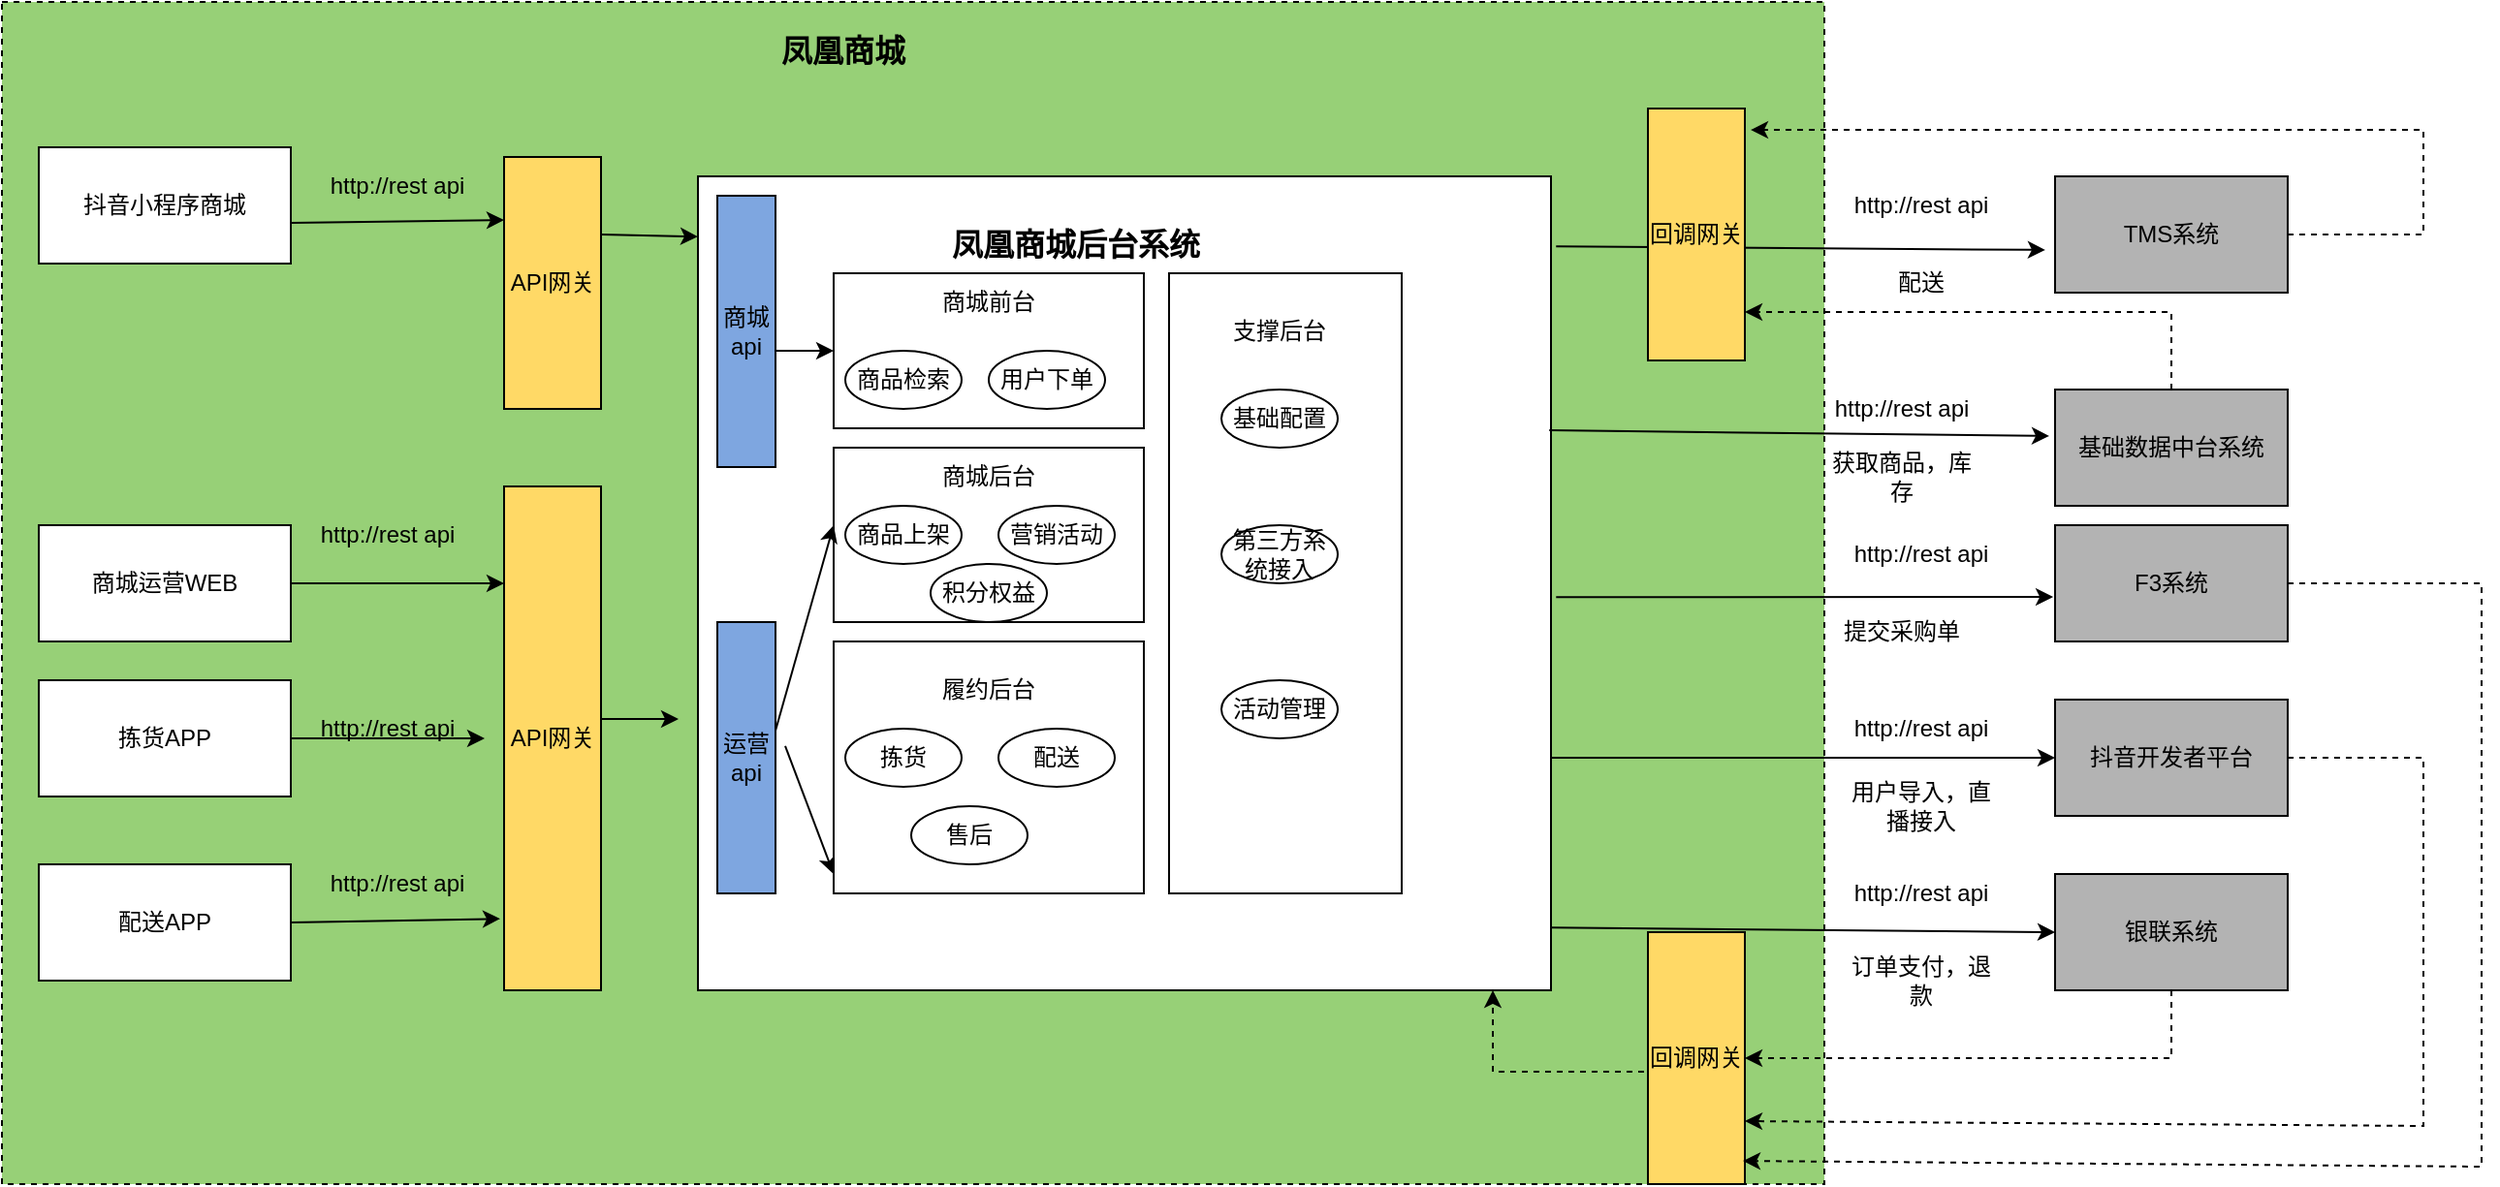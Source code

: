 <mxfile version="21.6.2" type="github">
  <diagram name="第 1 页" id="n1kHVQZ1q88pi1r-fSgN">
    <mxGraphModel dx="2261" dy="708" grid="1" gridSize="10" guides="1" tooltips="1" connect="1" arrows="1" fold="1" page="1" pageScale="1" pageWidth="827" pageHeight="1169" math="0" shadow="0">
      <root>
        <mxCell id="0" />
        <mxCell id="1" parent="0" />
        <mxCell id="NXXn3tRcf0M2-1tKFlyB-1" value="" style="rounded=0;whiteSpace=wrap;html=1;dashed=1;fillColor=#97D077;" parent="1" vertex="1">
          <mxGeometry x="-249" y="80" width="940" height="610" as="geometry" />
        </mxCell>
        <mxCell id="bpdRfm3bWkFXbnOVartd-1" value="" style="rounded=0;whiteSpace=wrap;html=1;" parent="1" vertex="1">
          <mxGeometry x="110" y="170" width="440" height="420" as="geometry" />
        </mxCell>
        <mxCell id="bpdRfm3bWkFXbnOVartd-2" value="TMS系统" style="rounded=0;whiteSpace=wrap;html=1;fillColor=#B3B3B3;" parent="1" vertex="1">
          <mxGeometry x="810" y="170" width="120" height="60" as="geometry" />
        </mxCell>
        <mxCell id="bpdRfm3bWkFXbnOVartd-3" value="基础数据中台系统" style="rounded=0;whiteSpace=wrap;html=1;fillColor=#B3B3B3;" parent="1" vertex="1">
          <mxGeometry x="810" y="280" width="120" height="60" as="geometry" />
        </mxCell>
        <mxCell id="bpdRfm3bWkFXbnOVartd-4" value="F3系统" style="rounded=0;whiteSpace=wrap;html=1;fillColor=#B3B3B3;" parent="1" vertex="1">
          <mxGeometry x="810" y="350" width="120" height="60" as="geometry" />
        </mxCell>
        <mxCell id="bpdRfm3bWkFXbnOVartd-5" value="抖音开发者平台" style="rounded=0;whiteSpace=wrap;html=1;fillColor=#B3B3B3;" parent="1" vertex="1">
          <mxGeometry x="810" y="440" width="120" height="60" as="geometry" />
        </mxCell>
        <mxCell id="bpdRfm3bWkFXbnOVartd-6" value="抖音小程序商城" style="rounded=0;whiteSpace=wrap;html=1;" parent="1" vertex="1">
          <mxGeometry x="-230" y="155" width="130" height="60" as="geometry" />
        </mxCell>
        <mxCell id="bpdRfm3bWkFXbnOVartd-7" value="商城运营WEB" style="rounded=0;whiteSpace=wrap;html=1;" parent="1" vertex="1">
          <mxGeometry x="-230" y="350" width="130" height="60" as="geometry" />
        </mxCell>
        <mxCell id="bpdRfm3bWkFXbnOVartd-8" value="拣货APP" style="rounded=0;whiteSpace=wrap;html=1;" parent="1" vertex="1">
          <mxGeometry x="-230" y="430" width="130" height="60" as="geometry" />
        </mxCell>
        <mxCell id="bpdRfm3bWkFXbnOVartd-9" value="配送APP" style="rounded=0;whiteSpace=wrap;html=1;" parent="1" vertex="1">
          <mxGeometry x="-230" y="525" width="130" height="60" as="geometry" />
        </mxCell>
        <mxCell id="bpdRfm3bWkFXbnOVartd-12" value="API网关" style="rounded=0;whiteSpace=wrap;html=1;fillColor=#FFD966;" parent="1" vertex="1">
          <mxGeometry x="10" y="160" width="50" height="130" as="geometry" />
        </mxCell>
        <mxCell id="bpdRfm3bWkFXbnOVartd-14" value="&lt;span style=&quot;font-weight: normal;&quot;&gt;API网关&lt;/span&gt;" style="rounded=0;whiteSpace=wrap;html=1;fontStyle=1;fillColor=#FFD966;" parent="1" vertex="1">
          <mxGeometry x="10" y="330" width="50" height="260" as="geometry" />
        </mxCell>
        <mxCell id="bpdRfm3bWkFXbnOVartd-16" value="" style="rounded=0;whiteSpace=wrap;html=1;" parent="1" vertex="1">
          <mxGeometry x="353" y="220" width="120" height="320" as="geometry" />
        </mxCell>
        <mxCell id="bpdRfm3bWkFXbnOVartd-21" value="" style="rounded=0;whiteSpace=wrap;html=1;" parent="1" vertex="1">
          <mxGeometry x="180" y="220" width="160" height="80" as="geometry" />
        </mxCell>
        <mxCell id="bpdRfm3bWkFXbnOVartd-22" value="" style="rounded=0;whiteSpace=wrap;html=1;" parent="1" vertex="1">
          <mxGeometry x="180" y="310" width="160" height="90" as="geometry" />
        </mxCell>
        <mxCell id="bpdRfm3bWkFXbnOVartd-24" value="&lt;b&gt;&lt;font style=&quot;font-size: 16px;&quot;&gt;凤凰商城后台系统&lt;/font&gt;&lt;/b&gt;" style="text;html=1;strokeColor=none;fillColor=none;align=center;verticalAlign=middle;whiteSpace=wrap;rounded=0;" parent="1" vertex="1">
          <mxGeometry x="230" y="190" width="150" height="30" as="geometry" />
        </mxCell>
        <mxCell id="bpdRfm3bWkFXbnOVartd-25" value="" style="endArrow=classic;html=1;rounded=0;exitX=1;exitY=0.5;exitDx=0;exitDy=0;" parent="1" source="bpdRfm3bWkFXbnOVartd-7" edge="1">
          <mxGeometry width="50" height="50" relative="1" as="geometry">
            <mxPoint x="-30" y="200" as="sourcePoint" />
            <mxPoint x="10" y="380" as="targetPoint" />
          </mxGeometry>
        </mxCell>
        <mxCell id="bpdRfm3bWkFXbnOVartd-26" value="" style="endArrow=classic;html=1;rounded=0;entryX=0;entryY=0.074;entryDx=0;entryDy=0;entryPerimeter=0;" parent="1" target="bpdRfm3bWkFXbnOVartd-1" edge="1">
          <mxGeometry width="50" height="50" relative="1" as="geometry">
            <mxPoint x="60" y="200" as="sourcePoint" />
            <mxPoint x="110" y="150" as="targetPoint" />
          </mxGeometry>
        </mxCell>
        <mxCell id="bpdRfm3bWkFXbnOVartd-27" value="" style="endArrow=classic;html=1;rounded=0;exitX=1;exitY=0.65;exitDx=0;exitDy=0;exitPerimeter=0;entryX=0;entryY=0.25;entryDx=0;entryDy=0;" parent="1" source="bpdRfm3bWkFXbnOVartd-6" edge="1" target="bpdRfm3bWkFXbnOVartd-12">
          <mxGeometry width="50" height="50" relative="1" as="geometry">
            <mxPoint x="-30" y="370" as="sourcePoint" />
            <mxPoint y="370" as="targetPoint" />
          </mxGeometry>
        </mxCell>
        <mxCell id="bpdRfm3bWkFXbnOVartd-29" value="" style="endArrow=classic;html=1;rounded=0;exitX=1;exitY=0.5;exitDx=0;exitDy=0;" parent="1" source="bpdRfm3bWkFXbnOVartd-8" edge="1">
          <mxGeometry width="50" height="50" relative="1" as="geometry">
            <mxPoint x="-20" y="380" as="sourcePoint" />
            <mxPoint y="460" as="targetPoint" />
          </mxGeometry>
        </mxCell>
        <mxCell id="bpdRfm3bWkFXbnOVartd-30" value="" style="endArrow=classic;html=1;rounded=0;entryX=-0.04;entryY=0.858;entryDx=0;entryDy=0;entryPerimeter=0;exitX=1;exitY=0.5;exitDx=0;exitDy=0;" parent="1" source="bpdRfm3bWkFXbnOVartd-9" target="bpdRfm3bWkFXbnOVartd-14" edge="1">
          <mxGeometry width="50" height="50" relative="1" as="geometry">
            <mxPoint x="-20" y="380" as="sourcePoint" />
            <mxPoint x="10" y="380" as="targetPoint" />
          </mxGeometry>
        </mxCell>
        <mxCell id="bpdRfm3bWkFXbnOVartd-31" value="" style="endArrow=classic;html=1;rounded=0;" parent="1" edge="1">
          <mxGeometry width="50" height="50" relative="1" as="geometry">
            <mxPoint x="60" y="450" as="sourcePoint" />
            <mxPoint x="100" y="450" as="targetPoint" />
          </mxGeometry>
        </mxCell>
        <mxCell id="bpdRfm3bWkFXbnOVartd-32" value="" style="endArrow=classic;html=1;rounded=0;entryX=-0.042;entryY=0.633;entryDx=0;entryDy=0;entryPerimeter=0;exitX=1.006;exitY=0.086;exitDx=0;exitDy=0;exitPerimeter=0;" parent="1" target="bpdRfm3bWkFXbnOVartd-2" edge="1" source="bpdRfm3bWkFXbnOVartd-1">
          <mxGeometry width="50" height="50" relative="1" as="geometry">
            <mxPoint x="650" y="210" as="sourcePoint" />
            <mxPoint x="700" y="210" as="targetPoint" />
          </mxGeometry>
        </mxCell>
        <mxCell id="bpdRfm3bWkFXbnOVartd-33" value="银联系统" style="rounded=0;whiteSpace=wrap;html=1;fillColor=#B3B3B3;" parent="1" vertex="1">
          <mxGeometry x="810" y="530" width="120" height="60" as="geometry" />
        </mxCell>
        <mxCell id="bpdRfm3bWkFXbnOVartd-35" value="" style="endArrow=classic;html=1;rounded=0;entryX=-0.025;entryY=0.4;entryDx=0;entryDy=0;entryPerimeter=0;exitX=0.998;exitY=0.312;exitDx=0;exitDy=0;exitPerimeter=0;" parent="1" source="bpdRfm3bWkFXbnOVartd-1" target="bpdRfm3bWkFXbnOVartd-3" edge="1">
          <mxGeometry width="50" height="50" relative="1" as="geometry">
            <mxPoint x="660" y="220" as="sourcePoint" />
            <mxPoint x="700" y="283" as="targetPoint" />
          </mxGeometry>
        </mxCell>
        <mxCell id="bpdRfm3bWkFXbnOVartd-36" value="" style="endArrow=classic;html=1;rounded=0;exitX=1.006;exitY=0.517;exitDx=0;exitDy=0;exitPerimeter=0;entryX=-0.008;entryY=0.617;entryDx=0;entryDy=0;entryPerimeter=0;" parent="1" source="bpdRfm3bWkFXbnOVartd-1" target="bpdRfm3bWkFXbnOVartd-4" edge="1">
          <mxGeometry width="50" height="50" relative="1" as="geometry">
            <mxPoint x="659" y="293" as="sourcePoint" />
            <mxPoint x="710" y="293" as="targetPoint" />
          </mxGeometry>
        </mxCell>
        <mxCell id="bpdRfm3bWkFXbnOVartd-37" value="" style="endArrow=classic;html=1;rounded=0;entryX=0;entryY=0.5;entryDx=0;entryDy=0;" parent="1" target="bpdRfm3bWkFXbnOVartd-5" edge="1">
          <mxGeometry width="50" height="50" relative="1" as="geometry">
            <mxPoint x="550" y="470" as="sourcePoint" />
            <mxPoint x="700" y="420" as="targetPoint" />
          </mxGeometry>
        </mxCell>
        <mxCell id="bpdRfm3bWkFXbnOVartd-38" value="" style="endArrow=classic;html=1;rounded=0;entryX=0;entryY=0.5;entryDx=0;entryDy=0;exitX=0.999;exitY=0.923;exitDx=0;exitDy=0;exitPerimeter=0;" parent="1" target="bpdRfm3bWkFXbnOVartd-33" edge="1" source="bpdRfm3bWkFXbnOVartd-1">
          <mxGeometry width="50" height="50" relative="1" as="geometry">
            <mxPoint x="650" y="560" as="sourcePoint" />
            <mxPoint x="700" y="510" as="targetPoint" />
          </mxGeometry>
        </mxCell>
        <mxCell id="bpdRfm3bWkFXbnOVartd-39" value="http://rest api" style="text;html=1;strokeColor=none;fillColor=none;align=center;verticalAlign=middle;whiteSpace=wrap;rounded=0;" parent="1" vertex="1">
          <mxGeometry x="-85" y="160" width="80" height="30" as="geometry" />
        </mxCell>
        <mxCell id="bpdRfm3bWkFXbnOVartd-40" value="http://rest api" style="text;html=1;strokeColor=none;fillColor=none;align=center;verticalAlign=middle;whiteSpace=wrap;rounded=0;" parent="1" vertex="1">
          <mxGeometry x="-90" y="340" width="80" height="30" as="geometry" />
        </mxCell>
        <mxCell id="bpdRfm3bWkFXbnOVartd-41" value="http://rest api" style="text;html=1;strokeColor=none;fillColor=none;align=center;verticalAlign=middle;whiteSpace=wrap;rounded=0;" parent="1" vertex="1">
          <mxGeometry x="-90" y="440" width="80" height="30" as="geometry" />
        </mxCell>
        <mxCell id="bpdRfm3bWkFXbnOVartd-42" value="http://rest api" style="text;html=1;strokeColor=none;fillColor=none;align=center;verticalAlign=middle;whiteSpace=wrap;rounded=0;" parent="1" vertex="1">
          <mxGeometry x="-85" y="520" width="80" height="30" as="geometry" />
        </mxCell>
        <mxCell id="bpdRfm3bWkFXbnOVartd-43" value="http://rest api" style="text;html=1;strokeColor=none;fillColor=none;align=center;verticalAlign=middle;whiteSpace=wrap;rounded=0;" parent="1" vertex="1">
          <mxGeometry x="701" y="170" width="80" height="30" as="geometry" />
        </mxCell>
        <mxCell id="bpdRfm3bWkFXbnOVartd-44" value="http://rest api" style="text;html=1;strokeColor=none;fillColor=none;align=center;verticalAlign=middle;whiteSpace=wrap;rounded=0;" parent="1" vertex="1">
          <mxGeometry x="691" y="275" width="80" height="30" as="geometry" />
        </mxCell>
        <mxCell id="bpdRfm3bWkFXbnOVartd-45" value="获取商品，库存" style="text;html=1;strokeColor=none;fillColor=none;align=center;verticalAlign=middle;whiteSpace=wrap;rounded=0;" parent="1" vertex="1">
          <mxGeometry x="691" y="310" width="80" height="30" as="geometry" />
        </mxCell>
        <mxCell id="bpdRfm3bWkFXbnOVartd-46" value="配送" style="text;html=1;strokeColor=none;fillColor=none;align=center;verticalAlign=middle;whiteSpace=wrap;rounded=0;" parent="1" vertex="1">
          <mxGeometry x="711" y="210" width="60" height="30" as="geometry" />
        </mxCell>
        <mxCell id="bpdRfm3bWkFXbnOVartd-48" value="提交采购单" style="text;html=1;strokeColor=none;fillColor=none;align=center;verticalAlign=middle;whiteSpace=wrap;rounded=0;" parent="1" vertex="1">
          <mxGeometry x="691" y="390" width="80" height="30" as="geometry" />
        </mxCell>
        <mxCell id="bpdRfm3bWkFXbnOVartd-49" value="用户导入，直播接入" style="text;html=1;strokeColor=none;fillColor=none;align=center;verticalAlign=middle;whiteSpace=wrap;rounded=0;" parent="1" vertex="1">
          <mxGeometry x="701" y="480" width="80" height="30" as="geometry" />
        </mxCell>
        <mxCell id="bpdRfm3bWkFXbnOVartd-50" value="订单支付，退款" style="text;html=1;strokeColor=none;fillColor=none;align=center;verticalAlign=middle;whiteSpace=wrap;rounded=0;" parent="1" vertex="1">
          <mxGeometry x="701" y="570" width="80" height="30" as="geometry" />
        </mxCell>
        <mxCell id="bpdRfm3bWkFXbnOVartd-51" value="http://rest api" style="text;html=1;strokeColor=none;fillColor=none;align=center;verticalAlign=middle;whiteSpace=wrap;rounded=0;" parent="1" vertex="1">
          <mxGeometry x="701" y="440" width="80" height="30" as="geometry" />
        </mxCell>
        <mxCell id="bpdRfm3bWkFXbnOVartd-52" value="http://rest api" style="text;html=1;strokeColor=none;fillColor=none;align=center;verticalAlign=middle;whiteSpace=wrap;rounded=0;" parent="1" vertex="1">
          <mxGeometry x="701" y="350" width="80" height="30" as="geometry" />
        </mxCell>
        <mxCell id="bpdRfm3bWkFXbnOVartd-53" value="http://rest api" style="text;html=1;strokeColor=none;fillColor=none;align=center;verticalAlign=middle;whiteSpace=wrap;rounded=0;" parent="1" vertex="1">
          <mxGeometry x="701" y="525" width="80" height="30" as="geometry" />
        </mxCell>
        <mxCell id="E-hgZjpFLZdO0XS5hYdN-1" value="回调网关" style="rounded=0;whiteSpace=wrap;html=1;fillColor=#FFD966;" vertex="1" parent="1">
          <mxGeometry x="600" y="560" width="50" height="130" as="geometry" />
        </mxCell>
        <mxCell id="E-hgZjpFLZdO0XS5hYdN-2" value="" style="endArrow=classic;html=1;rounded=0;exitX=0.5;exitY=1;exitDx=0;exitDy=0;entryX=1;entryY=0.5;entryDx=0;entryDy=0;dashed=1;" edge="1" parent="1" source="bpdRfm3bWkFXbnOVartd-33" target="E-hgZjpFLZdO0XS5hYdN-1">
          <mxGeometry width="50" height="50" relative="1" as="geometry">
            <mxPoint x="930" y="700" as="sourcePoint" />
            <mxPoint x="980" y="650" as="targetPoint" />
            <Array as="points">
              <mxPoint x="870" y="625" />
            </Array>
          </mxGeometry>
        </mxCell>
        <mxCell id="E-hgZjpFLZdO0XS5hYdN-3" value="" style="endArrow=classic;html=1;rounded=0;dashed=1;exitX=-0.04;exitY=0.554;exitDx=0;exitDy=0;exitPerimeter=0;" edge="1" parent="1" source="E-hgZjpFLZdO0XS5hYdN-1">
          <mxGeometry width="50" height="50" relative="1" as="geometry">
            <mxPoint x="730" y="700" as="sourcePoint" />
            <mxPoint x="520" y="590" as="targetPoint" />
            <Array as="points">
              <mxPoint x="520" y="632" />
            </Array>
          </mxGeometry>
        </mxCell>
        <mxCell id="E-hgZjpFLZdO0XS5hYdN-5" value="商城api" style="rounded=0;whiteSpace=wrap;html=1;fillColor=#7EA6E0;" vertex="1" parent="1">
          <mxGeometry x="120" y="180" width="30" height="140" as="geometry" />
        </mxCell>
        <mxCell id="E-hgZjpFLZdO0XS5hYdN-6" value="运营api" style="rounded=0;whiteSpace=wrap;html=1;fillColor=#7EA6E0;" vertex="1" parent="1">
          <mxGeometry x="120" y="400" width="30" height="140" as="geometry" />
        </mxCell>
        <mxCell id="E-hgZjpFLZdO0XS5hYdN-12" value="" style="endArrow=classic;html=1;rounded=0;dashed=1;entryX=0.98;entryY=0.908;entryDx=0;entryDy=0;entryPerimeter=0;" edge="1" parent="1" target="E-hgZjpFLZdO0XS5hYdN-1">
          <mxGeometry width="50" height="50" relative="1" as="geometry">
            <mxPoint x="930" y="380" as="sourcePoint" />
            <mxPoint x="660" y="680" as="targetPoint" />
            <Array as="points">
              <mxPoint x="1030" y="380" />
              <mxPoint x="1030" y="681" />
            </Array>
          </mxGeometry>
        </mxCell>
        <mxCell id="E-hgZjpFLZdO0XS5hYdN-13" value="" style="endArrow=classic;html=1;rounded=0;exitX=1;exitY=0.5;exitDx=0;exitDy=0;dashed=1;entryX=1;entryY=0.75;entryDx=0;entryDy=0;" edge="1" parent="1" source="bpdRfm3bWkFXbnOVartd-5" target="E-hgZjpFLZdO0XS5hYdN-1">
          <mxGeometry width="50" height="50" relative="1" as="geometry">
            <mxPoint x="990" y="470" as="sourcePoint" />
            <mxPoint x="1000" y="750" as="targetPoint" />
            <Array as="points">
              <mxPoint x="1000" y="470" />
              <mxPoint x="1000" y="660" />
            </Array>
          </mxGeometry>
        </mxCell>
        <mxCell id="E-hgZjpFLZdO0XS5hYdN-14" value="回调网关" style="rounded=0;whiteSpace=wrap;html=1;fillColor=#FFD966;" vertex="1" parent="1">
          <mxGeometry x="600" y="135" width="50" height="130" as="geometry" />
        </mxCell>
        <mxCell id="E-hgZjpFLZdO0XS5hYdN-15" value="" style="endArrow=classic;html=1;rounded=0;exitX=1;exitY=0.5;exitDx=0;exitDy=0;entryX=1.06;entryY=0.085;entryDx=0;entryDy=0;dashed=1;entryPerimeter=0;" edge="1" parent="1" source="bpdRfm3bWkFXbnOVartd-2" target="E-hgZjpFLZdO0XS5hYdN-14">
          <mxGeometry width="50" height="50" relative="1" as="geometry">
            <mxPoint x="790" y="80" as="sourcePoint" />
            <mxPoint x="840" y="30" as="targetPoint" />
            <Array as="points">
              <mxPoint x="1000" y="200" />
              <mxPoint x="1000" y="146" />
            </Array>
          </mxGeometry>
        </mxCell>
        <mxCell id="E-hgZjpFLZdO0XS5hYdN-19" value="" style="endArrow=classic;html=1;rounded=0;exitX=0.5;exitY=0;exitDx=0;exitDy=0;dashed=1;" edge="1" parent="1" source="bpdRfm3bWkFXbnOVartd-3">
          <mxGeometry width="50" height="50" relative="1" as="geometry">
            <mxPoint x="600" y="290" as="sourcePoint" />
            <mxPoint x="650" y="240" as="targetPoint" />
            <Array as="points">
              <mxPoint x="870" y="240" />
            </Array>
          </mxGeometry>
        </mxCell>
        <mxCell id="E-hgZjpFLZdO0XS5hYdN-21" value="&lt;b&gt;&lt;font style=&quot;font-size: 16px;&quot;&gt;凤凰商城&lt;/font&gt;&lt;/b&gt;" style="text;html=1;strokeColor=none;fillColor=none;align=center;verticalAlign=middle;whiteSpace=wrap;rounded=0;" vertex="1" parent="1">
          <mxGeometry x="110" y="90" width="150" height="30" as="geometry" />
        </mxCell>
        <mxCell id="E-hgZjpFLZdO0XS5hYdN-22" value="" style="endArrow=classic;html=1;rounded=0;entryX=0;entryY=0.5;entryDx=0;entryDy=0;" edge="1" parent="1" target="bpdRfm3bWkFXbnOVartd-21">
          <mxGeometry width="50" height="50" relative="1" as="geometry">
            <mxPoint x="150" y="260" as="sourcePoint" />
            <mxPoint x="200" y="210" as="targetPoint" />
          </mxGeometry>
        </mxCell>
        <mxCell id="E-hgZjpFLZdO0XS5hYdN-23" value="" style="endArrow=classic;html=1;rounded=0;exitX=1;exitY=0.4;exitDx=0;exitDy=0;exitPerimeter=0;" edge="1" parent="1" source="E-hgZjpFLZdO0XS5hYdN-6">
          <mxGeometry width="50" height="50" relative="1" as="geometry">
            <mxPoint x="130" y="400" as="sourcePoint" />
            <mxPoint x="180" y="350" as="targetPoint" />
          </mxGeometry>
        </mxCell>
        <mxCell id="E-hgZjpFLZdO0XS5hYdN-25" value="" style="endArrow=classic;html=1;rounded=0;entryX=0;entryY=0.5;entryDx=0;entryDy=0;exitX=1.167;exitY=0.457;exitDx=0;exitDy=0;exitPerimeter=0;" edge="1" parent="1" source="E-hgZjpFLZdO0XS5hYdN-6">
          <mxGeometry width="50" height="50" relative="1" as="geometry">
            <mxPoint x="180" y="470" as="sourcePoint" />
            <mxPoint x="180" y="530" as="targetPoint" />
          </mxGeometry>
        </mxCell>
        <mxCell id="E-hgZjpFLZdO0XS5hYdN-29" value="" style="rounded=0;whiteSpace=wrap;html=1;" vertex="1" parent="1">
          <mxGeometry x="180" y="410" width="160" height="130" as="geometry" />
        </mxCell>
        <mxCell id="E-hgZjpFLZdO0XS5hYdN-30" value="拣货" style="ellipse;whiteSpace=wrap;html=1;" vertex="1" parent="1">
          <mxGeometry x="186" y="455" width="60" height="30" as="geometry" />
        </mxCell>
        <mxCell id="E-hgZjpFLZdO0XS5hYdN-31" value="配送" style="ellipse;whiteSpace=wrap;html=1;" vertex="1" parent="1">
          <mxGeometry x="265" y="455" width="60" height="30" as="geometry" />
        </mxCell>
        <mxCell id="E-hgZjpFLZdO0XS5hYdN-32" value="售后" style="ellipse;whiteSpace=wrap;html=1;" vertex="1" parent="1">
          <mxGeometry x="220" y="495" width="60" height="30" as="geometry" />
        </mxCell>
        <mxCell id="E-hgZjpFLZdO0XS5hYdN-34" value="履约后台" style="text;html=1;strokeColor=none;fillColor=none;align=center;verticalAlign=middle;whiteSpace=wrap;rounded=0;" vertex="1" parent="1">
          <mxGeometry x="230" y="420" width="60" height="30" as="geometry" />
        </mxCell>
        <mxCell id="E-hgZjpFLZdO0XS5hYdN-35" value="商城后台" style="text;html=1;strokeColor=none;fillColor=none;align=center;verticalAlign=middle;whiteSpace=wrap;rounded=0;" vertex="1" parent="1">
          <mxGeometry x="230" y="310" width="60" height="30" as="geometry" />
        </mxCell>
        <mxCell id="E-hgZjpFLZdO0XS5hYdN-36" value="商品上架" style="ellipse;whiteSpace=wrap;html=1;" vertex="1" parent="1">
          <mxGeometry x="186" y="340" width="60" height="30" as="geometry" />
        </mxCell>
        <mxCell id="E-hgZjpFLZdO0XS5hYdN-37" value="营销活动" style="ellipse;whiteSpace=wrap;html=1;" vertex="1" parent="1">
          <mxGeometry x="265" y="340" width="60" height="30" as="geometry" />
        </mxCell>
        <mxCell id="E-hgZjpFLZdO0XS5hYdN-38" value="积分权益" style="ellipse;whiteSpace=wrap;html=1;" vertex="1" parent="1">
          <mxGeometry x="230" y="370" width="60" height="30" as="geometry" />
        </mxCell>
        <mxCell id="E-hgZjpFLZdO0XS5hYdN-40" value="商城前台" style="text;html=1;strokeColor=none;fillColor=none;align=center;verticalAlign=middle;whiteSpace=wrap;rounded=0;" vertex="1" parent="1">
          <mxGeometry x="230" y="220" width="60" height="30" as="geometry" />
        </mxCell>
        <mxCell id="E-hgZjpFLZdO0XS5hYdN-41" value="商品检索" style="ellipse;whiteSpace=wrap;html=1;" vertex="1" parent="1">
          <mxGeometry x="186" y="260" width="60" height="30" as="geometry" />
        </mxCell>
        <mxCell id="E-hgZjpFLZdO0XS5hYdN-42" value="用户下单" style="ellipse;whiteSpace=wrap;html=1;" vertex="1" parent="1">
          <mxGeometry x="260" y="260" width="60" height="30" as="geometry" />
        </mxCell>
        <mxCell id="E-hgZjpFLZdO0XS5hYdN-43" value="支撑后台" style="text;html=1;strokeColor=none;fillColor=none;align=center;verticalAlign=middle;whiteSpace=wrap;rounded=0;" vertex="1" parent="1">
          <mxGeometry x="380" y="235" width="60" height="30" as="geometry" />
        </mxCell>
        <mxCell id="E-hgZjpFLZdO0XS5hYdN-44" value="基础配置" style="ellipse;whiteSpace=wrap;html=1;" vertex="1" parent="1">
          <mxGeometry x="380" y="280" width="60" height="30" as="geometry" />
        </mxCell>
        <mxCell id="E-hgZjpFLZdO0XS5hYdN-45" value="第三方系统接入" style="ellipse;whiteSpace=wrap;html=1;" vertex="1" parent="1">
          <mxGeometry x="380" y="350" width="60" height="30" as="geometry" />
        </mxCell>
        <mxCell id="E-hgZjpFLZdO0XS5hYdN-46" value="活动管理" style="ellipse;whiteSpace=wrap;html=1;" vertex="1" parent="1">
          <mxGeometry x="380" y="430" width="60" height="30" as="geometry" />
        </mxCell>
      </root>
    </mxGraphModel>
  </diagram>
</mxfile>
